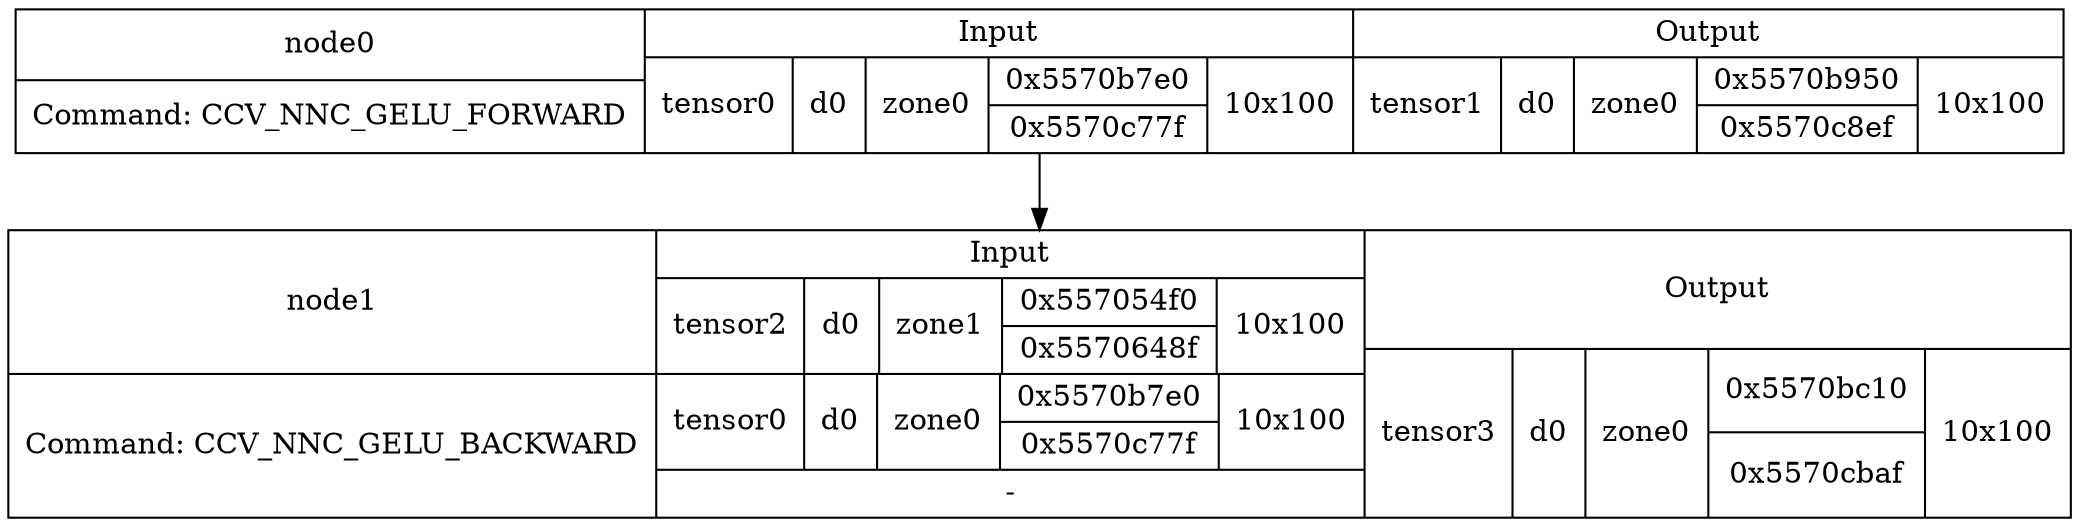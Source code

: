 digraph G {
compound=true;
node0 [shape=record,label="{node0|Command: CCV_NNC_GELU_FORWARD}|{Input|{tensor0|d0|zone0|{0x5570b7e0|0x5570c77f}|10x100}}|{Output|{tensor1|d0|zone0|{0x5570b950|0x5570c8ef}|10x100}}"];
node1 [shape=record,label="{node1|Command: CCV_NNC_GELU_BACKWARD}|{Input|{tensor2|d0|zone1|{0x557054f0|0x5570648f}|10x100}|{tensor0|d0|zone0|{0x5570b7e0|0x5570c77f}|10x100}|-}|{Output|{tensor3|d0|zone0|{0x5570bc10|0x5570cbaf}|10x100}}"];
node0 -> node1;
}
